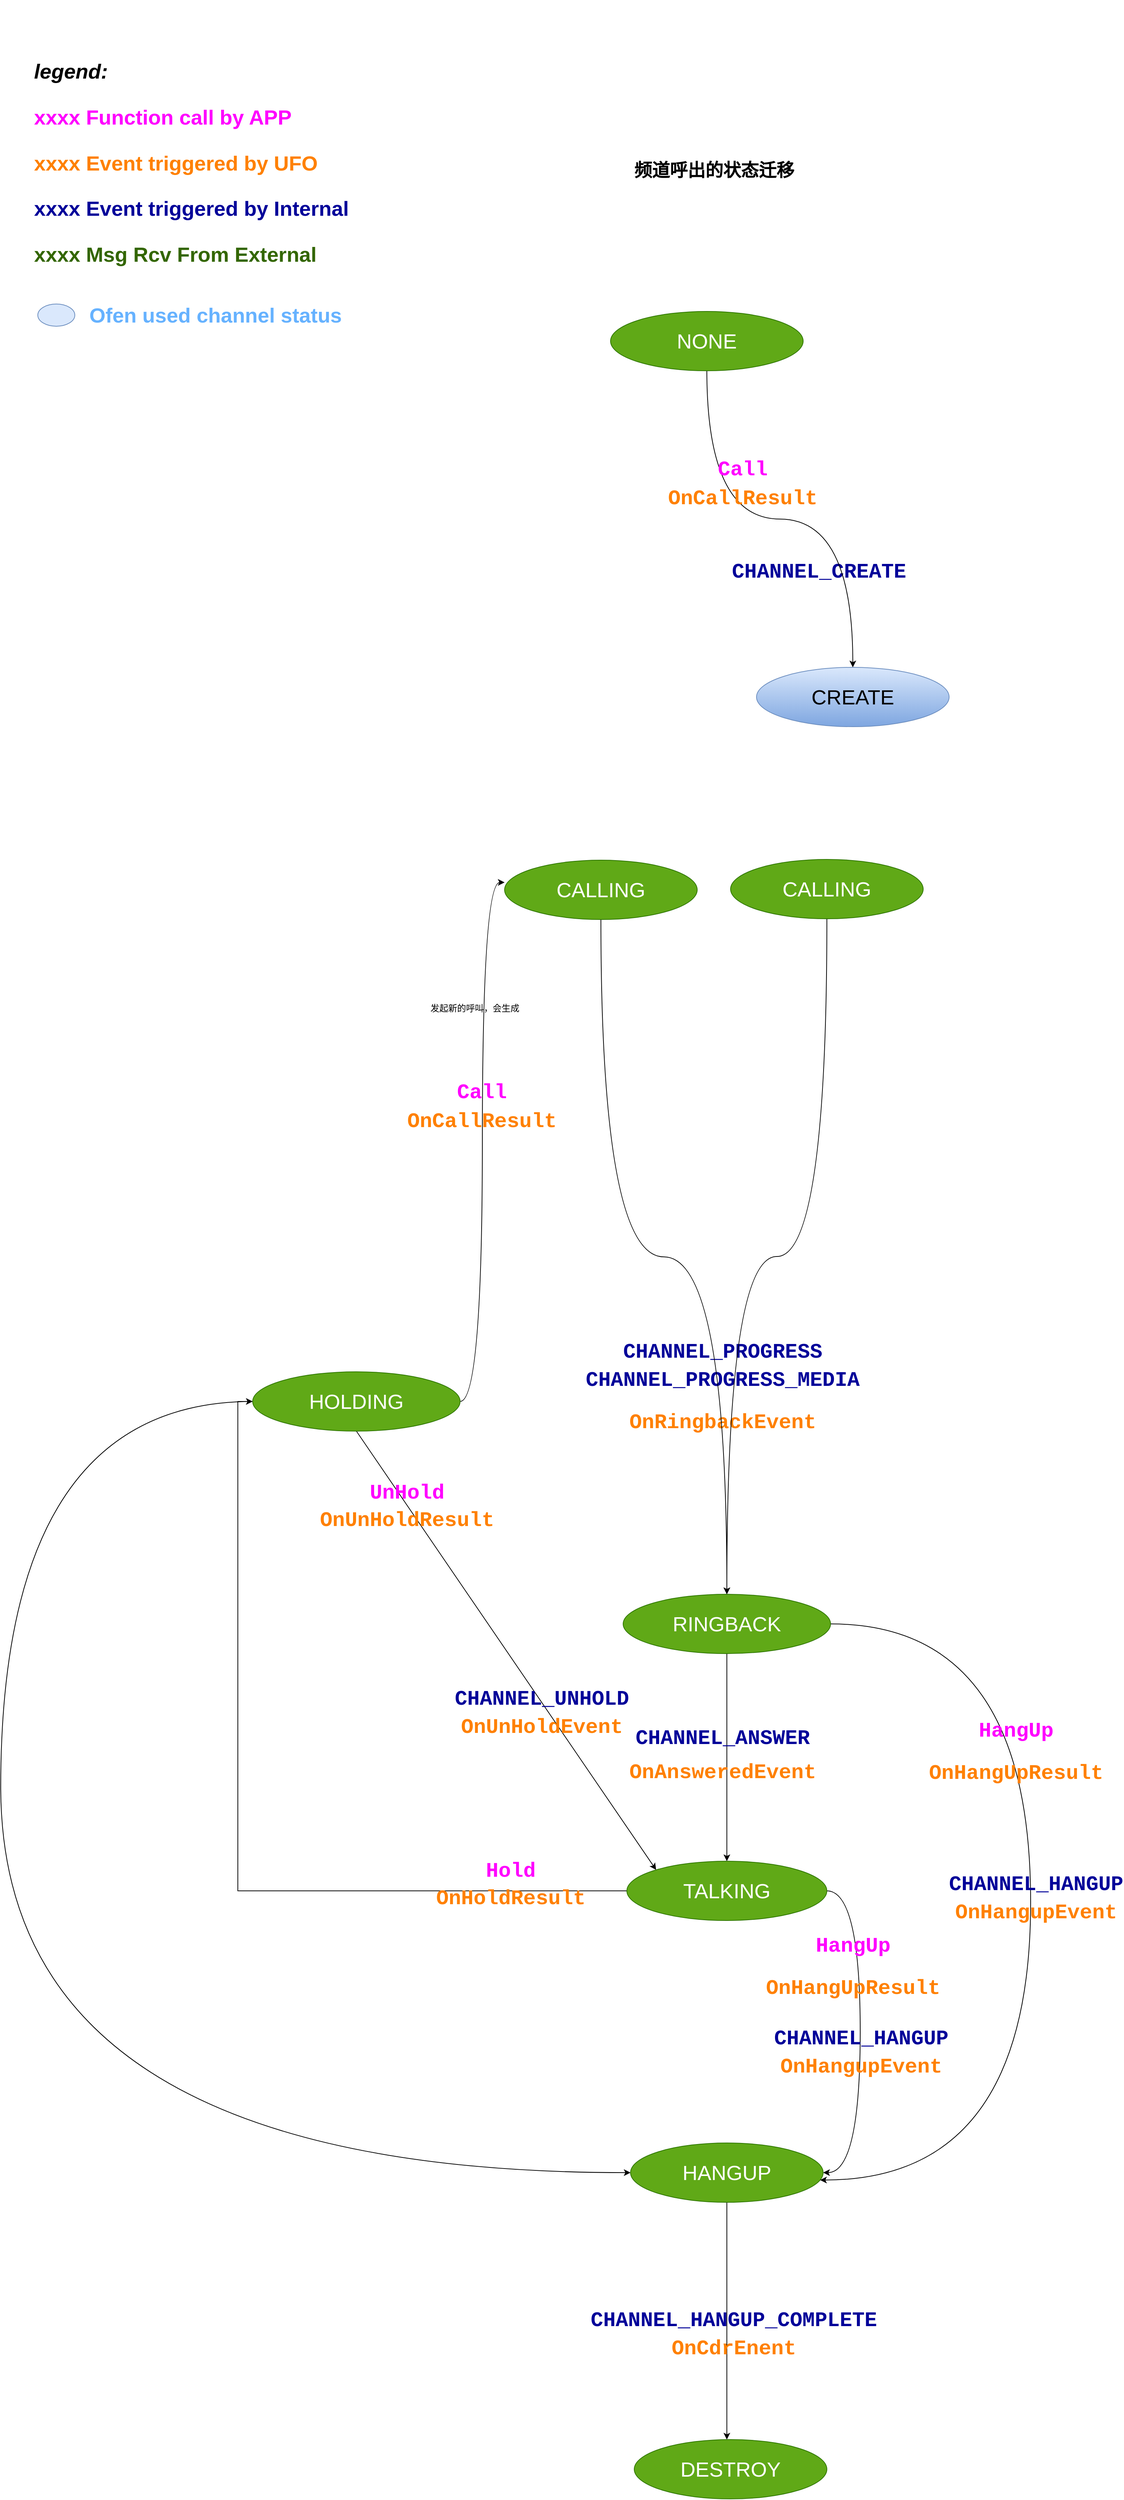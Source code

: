 <mxfile version="16.2.2" type="github">
  <diagram id="0HsWjf896FfIcGfxjxrg" name="第 1 页">
    <mxGraphModel dx="3197" dy="1287" grid="1" gridSize="10" guides="1" tooltips="1" connect="1" arrows="1" fold="1" page="1" pageScale="1" pageWidth="827" pageHeight="1169" math="0" shadow="0">
      <root>
        <mxCell id="0" />
        <mxCell id="1" parent="0" />
        <mxCell id="8vAzkIE3bh4ljM_OfiF3-1" value="&lt;h1&gt;频道呼出的状态迁移&lt;/h1&gt;&lt;p style=&quot;font-size: 20px&quot;&gt;&lt;br&gt;&lt;/p&gt;&lt;p style=&quot;font-size: 20px&quot;&gt;&lt;br&gt;&lt;/p&gt;&lt;p&gt;&lt;font color=&quot;#ff8000&quot;&gt;&lt;br&gt;&lt;/font&gt;&lt;/p&gt;&lt;p&gt;&lt;font color=&quot;#ff8000&quot;&gt;&lt;br&gt;&lt;/font&gt;&lt;/p&gt;&lt;p&gt;&lt;br&gt;&lt;/p&gt;" style="text;html=1;strokeColor=none;fillColor=none;spacing=5;spacingTop=-20;whiteSpace=wrap;overflow=hidden;rounded=0;" parent="1" vertex="1">
          <mxGeometry x="310" y="220" width="250" height="60" as="geometry" />
        </mxCell>
        <mxCell id="8vAzkIE3bh4ljM_OfiF3-29" value="&lt;h1 style=&quot;font-size: 28px&quot;&gt;&lt;font style=&quot;font-size: 28px&quot;&gt;&lt;br&gt;&lt;/font&gt;&lt;/h1&gt;&lt;p style=&quot;font-size: 28px&quot;&gt;&lt;font style=&quot;font-size: 28px&quot;&gt;&lt;b&gt;&lt;i&gt;legend:&lt;/i&gt;&lt;/b&gt;&lt;/font&gt;&lt;/p&gt;&lt;p style=&quot;font-size: 28px&quot;&gt;&lt;font color=&quot;#ff00ff&quot; style=&quot;font-size: 28px&quot;&gt;&lt;b&gt;xxxx Function call by APP&lt;/b&gt;&lt;/font&gt;&lt;/p&gt;&lt;p style=&quot;font-size: 28px&quot;&gt;&lt;font style=&quot;font-size: 28px&quot;&gt;&lt;b style=&quot;color: rgb(255 , 128 , 0)&quot;&gt;xxxx Event triggered&amp;nbsp;by UFO&lt;/b&gt;&lt;font color=&quot;#ff00ff&quot; style=&quot;font-size: 28px&quot;&gt;&lt;b&gt;&lt;br&gt;&lt;/b&gt;&lt;/font&gt;&lt;/font&gt;&lt;/p&gt;&lt;p style=&quot;font-size: 28px&quot;&gt;&lt;b&gt;&lt;font style=&quot;font-size: 28px&quot;&gt;&lt;font color=&quot;#000099&quot; style=&quot;font-size: 28px&quot;&gt;xxxx Event triggered&amp;nbsp;by Internal&lt;/font&gt;&lt;font color=&quot;#ff00ff&quot; style=&quot;font-size: 28px&quot;&gt;&lt;br&gt;&lt;/font&gt;&lt;/font&gt;&lt;/b&gt;&lt;/p&gt;&lt;p style=&quot;font-size: 28px&quot;&gt;&lt;font color=&quot;#336600&quot; style=&quot;font-size: 28px&quot;&gt;&lt;b&gt;xxxx Msg Rcv From External&lt;/b&gt;&lt;/font&gt;&lt;/p&gt;&lt;p style=&quot;font-size: 28px&quot;&gt;&lt;font style=&quot;font-size: 28px&quot;&gt;&lt;br&gt;&lt;/font&gt;&lt;/p&gt;&lt;p style=&quot;font-size: 28px&quot;&gt;&lt;font color=&quot;#ff8000&quot; style=&quot;font-size: 28px&quot;&gt;&lt;br&gt;&lt;/font&gt;&lt;/p&gt;&lt;p style=&quot;font-size: 28px&quot;&gt;&lt;font color=&quot;#ff8000&quot; style=&quot;font-size: 28px&quot;&gt;&lt;br&gt;&lt;/font&gt;&lt;/p&gt;&lt;p style=&quot;font-size: 28px&quot;&gt;&lt;br&gt;&lt;/p&gt;" style="text;html=1;strokeColor=none;fillColor=none;spacing=5;spacingTop=-20;whiteSpace=wrap;overflow=hidden;rounded=0;" parent="1" vertex="1">
          <mxGeometry x="-500" y="20" width="661" height="560" as="geometry" />
        </mxCell>
        <mxCell id="8vAzkIE3bh4ljM_OfiF3-30" value="&lt;font color=&quot;#66b2ff&quot; size=&quot;1&quot;&gt;&lt;b style=&quot;font-size: 28px&quot;&gt;Ofen used channel status&lt;/b&gt;&lt;/font&gt;" style="text;html=1;strokeColor=none;fillColor=none;align=center;verticalAlign=middle;whiteSpace=wrap;rounded=0;fontColor=#FF8000;strokeWidth=5;" parent="1" vertex="1">
          <mxGeometry x="-450" y="420" width="400" height="30" as="geometry" />
        </mxCell>
        <mxCell id="8vAzkIE3bh4ljM_OfiF3-31" value="" style="ellipse;whiteSpace=wrap;html=1;fillColor=#dae8fc;strokeColor=#6c8ebf;strokeWidth=1;" parent="1" vertex="1">
          <mxGeometry x="-490" y="420" width="50" height="30" as="geometry" />
        </mxCell>
        <mxCell id="8vAzkIE3bh4ljM_OfiF3-45" style="edgeStyle=orthogonalEdgeStyle;rounded=0;orthogonalLoop=1;jettySize=auto;html=1;entryX=0;entryY=0.375;entryDx=0;entryDy=0;curved=1;entryPerimeter=0;" parent="1" source="8vAzkIE3bh4ljM_OfiF3-34" target="SyPDCeyNVecFSC98UoBS-26" edge="1">
          <mxGeometry relative="1" as="geometry">
            <mxPoint x="120.0" y="850" as="targetPoint" />
          </mxGeometry>
        </mxCell>
        <mxCell id="8vAzkIE3bh4ljM_OfiF3-61" style="rounded=0;orthogonalLoop=1;jettySize=auto;html=1;exitX=0.5;exitY=1;exitDx=0;exitDy=0;entryX=0;entryY=0;entryDx=0;entryDy=0;" parent="1" source="8vAzkIE3bh4ljM_OfiF3-34" target="8vAzkIE3bh4ljM_OfiF3-37" edge="1">
          <mxGeometry relative="1" as="geometry" />
        </mxCell>
        <mxCell id="SyPDCeyNVecFSC98UoBS-15" style="edgeStyle=orthogonalEdgeStyle;curved=1;rounded=0;orthogonalLoop=1;jettySize=auto;html=1;entryX=0;entryY=0.5;entryDx=0;entryDy=0;fontFamily=Helvetica;fontSize=12;fontColor=default;" edge="1" parent="1" source="8vAzkIE3bh4ljM_OfiF3-34" target="8vAzkIE3bh4ljM_OfiF3-35">
          <mxGeometry relative="1" as="geometry">
            <Array as="points">
              <mxPoint x="-540" y="1900" />
              <mxPoint x="-540" y="2940" />
            </Array>
          </mxGeometry>
        </mxCell>
        <mxCell id="8vAzkIE3bh4ljM_OfiF3-34" value="&lt;font style=&quot;font-size: 28px&quot;&gt;HOLDING&lt;/font&gt;" style="ellipse;whiteSpace=wrap;html=1;fillColor=#60a917;strokeColor=#2D7600;fontColor=#ffffff;" parent="1" vertex="1">
          <mxGeometry x="-200" y="1860" width="280" height="80" as="geometry" />
        </mxCell>
        <mxCell id="SyPDCeyNVecFSC98UoBS-13" style="edgeStyle=orthogonalEdgeStyle;curved=1;rounded=0;orthogonalLoop=1;jettySize=auto;html=1;fontFamily=Helvetica;fontSize=12;fontColor=default;" edge="1" parent="1" source="8vAzkIE3bh4ljM_OfiF3-35">
          <mxGeometry relative="1" as="geometry">
            <mxPoint x="440.0" y="3300" as="targetPoint" />
          </mxGeometry>
        </mxCell>
        <mxCell id="8vAzkIE3bh4ljM_OfiF3-35" value="&lt;font style=&quot;font-size: 28px&quot;&gt;HANGUP&lt;/font&gt;" style="ellipse;whiteSpace=wrap;html=1;fillColor=#60a917;strokeColor=#2D7600;fontColor=#ffffff;" parent="1" vertex="1">
          <mxGeometry x="310" y="2900" width="260" height="80" as="geometry" />
        </mxCell>
        <mxCell id="8vAzkIE3bh4ljM_OfiF3-47" style="edgeStyle=orthogonalEdgeStyle;rounded=0;orthogonalLoop=1;jettySize=auto;html=1;entryX=0.5;entryY=0;entryDx=0;entryDy=0;" parent="1" source="8vAzkIE3bh4ljM_OfiF3-36" target="8vAzkIE3bh4ljM_OfiF3-37" edge="1">
          <mxGeometry relative="1" as="geometry" />
        </mxCell>
        <mxCell id="SyPDCeyNVecFSC98UoBS-12" style="edgeStyle=orthogonalEdgeStyle;curved=1;rounded=0;orthogonalLoop=1;jettySize=auto;html=1;fontFamily=Helvetica;fontSize=12;fontColor=default;" edge="1" parent="1" source="8vAzkIE3bh4ljM_OfiF3-36" target="8vAzkIE3bh4ljM_OfiF3-35">
          <mxGeometry relative="1" as="geometry">
            <mxPoint x="580.0" y="2950" as="targetPoint" />
            <Array as="points">
              <mxPoint x="850" y="2200" />
              <mxPoint x="850" y="2950" />
            </Array>
          </mxGeometry>
        </mxCell>
        <mxCell id="8vAzkIE3bh4ljM_OfiF3-36" value="&lt;font style=&quot;font-size: 28px&quot;&gt;RINGBACK&lt;/font&gt;" style="ellipse;whiteSpace=wrap;html=1;fillColor=#60a917;strokeColor=#2D7600;fontColor=#ffffff;" parent="1" vertex="1">
          <mxGeometry x="300" y="2160" width="280" height="80" as="geometry" />
        </mxCell>
        <mxCell id="SyPDCeyNVecFSC98UoBS-1" style="edgeStyle=orthogonalEdgeStyle;rounded=0;orthogonalLoop=1;jettySize=auto;html=1;entryX=0;entryY=0.5;entryDx=0;entryDy=0;fontFamily=Helvetica;fontSize=12;fontColor=default;" edge="1" parent="1" source="8vAzkIE3bh4ljM_OfiF3-37" target="8vAzkIE3bh4ljM_OfiF3-34">
          <mxGeometry relative="1" as="geometry" />
        </mxCell>
        <mxCell id="SyPDCeyNVecFSC98UoBS-11" style="edgeStyle=orthogonalEdgeStyle;rounded=0;orthogonalLoop=1;jettySize=auto;html=1;entryX=1;entryY=0.5;entryDx=0;entryDy=0;fontFamily=Helvetica;fontSize=12;fontColor=default;curved=1;exitX=1;exitY=0.5;exitDx=0;exitDy=0;" edge="1" parent="1" source="8vAzkIE3bh4ljM_OfiF3-37" target="8vAzkIE3bh4ljM_OfiF3-35">
          <mxGeometry relative="1" as="geometry">
            <Array as="points">
              <mxPoint x="620" y="2560" />
              <mxPoint x="620" y="2940" />
            </Array>
          </mxGeometry>
        </mxCell>
        <mxCell id="8vAzkIE3bh4ljM_OfiF3-37" value="&lt;font style=&quot;font-size: 28px&quot;&gt;TALKING&lt;/font&gt;" style="ellipse;whiteSpace=wrap;html=1;fillColor=#60a917;strokeColor=#2D7600;fontColor=#ffffff;" parent="1" vertex="1">
          <mxGeometry x="305" y="2520" width="270" height="80" as="geometry" />
        </mxCell>
        <mxCell id="8vAzkIE3bh4ljM_OfiF3-46" value="&lt;div style=&quot;font-family: &amp;#34;consolas&amp;#34; , &amp;#34;courier new&amp;#34; , monospace ; line-height: 19px&quot;&gt;&lt;div style=&quot;font-family: &amp;#34;consolas&amp;#34; , &amp;#34;courier new&amp;#34; , monospace ; line-height: 19px&quot;&gt;&lt;h1 class=&quot;topictitle1&quot;&gt;&lt;font color=&quot;#ff00ff&quot;&gt;&lt;span style=&quot;font-size: 28px&quot;&gt;Call&lt;/span&gt;&lt;/font&gt;&lt;/h1&gt;&lt;div style=&quot;font-size: 28px&quot;&gt;&lt;font style=&quot;font-size: 28px&quot; color=&quot;#ff8000&quot;&gt;OnCallResult&lt;/font&gt;&lt;/div&gt;&lt;div style=&quot;font-size: 28px&quot;&gt;&lt;br&gt;&lt;/div&gt;&lt;/div&gt;&lt;/div&gt;" style="edgeLabel;html=1;align=center;verticalAlign=middle;resizable=0;points=[];fontSize=15;fontColor=#CC00CC;labelBackgroundColor=none;fontStyle=1;" parent="1" vertex="1" connectable="0">
          <mxGeometry x="100" y="1460" as="geometry">
            <mxPoint x="9" y="42" as="offset" />
          </mxGeometry>
        </mxCell>
        <mxCell id="8vAzkIE3bh4ljM_OfiF3-48" value="&lt;div style=&quot;font-family: &amp;#34;consolas&amp;#34; , &amp;#34;courier new&amp;#34; , monospace ; line-height: 19px&quot;&gt;&lt;div style=&quot;font-family: &amp;#34;consolas&amp;#34; , &amp;#34;courier new&amp;#34; , monospace ; line-height: 19px&quot;&gt;&lt;font style=&quot;font-size: 28px&quot;&gt;CHANNEL_ANSWER&lt;/font&gt;&lt;/div&gt;&lt;div style=&quot;font-family: &amp;#34;consolas&amp;#34; , &amp;#34;courier new&amp;#34; , monospace ; line-height: 19px&quot;&gt;&lt;font style=&quot;font-size: 28px&quot;&gt;&lt;br&gt;&lt;/font&gt;&lt;/div&gt;&lt;div style=&quot;font-family: &amp;#34;consolas&amp;#34; , &amp;#34;courier new&amp;#34; , monospace ; line-height: 19px&quot;&gt;&lt;font style=&quot;font-size: 28px&quot; color=&quot;#ff8000&quot;&gt;OnAnsweredEvent&lt;/font&gt;&lt;/div&gt;&lt;div style=&quot;font-family: &amp;#34;consolas&amp;#34; , &amp;#34;courier new&amp;#34; , monospace ; line-height: 19px&quot;&gt;&lt;font style=&quot;font-size: 28px&quot;&gt;&lt;br&gt;&lt;/font&gt;&lt;/div&gt;&lt;/div&gt;" style="edgeLabel;html=1;align=center;verticalAlign=middle;resizable=0;points=[];fontSize=15;fontColor=#000099;labelBackgroundColor=none;fontStyle=1;" parent="1" vertex="1" connectable="0">
          <mxGeometry x="434" y="2390" as="geometry" />
        </mxCell>
        <mxCell id="8vAzkIE3bh4ljM_OfiF3-51" value="&lt;div style=&quot;font-family: &amp;#34;consolas&amp;#34; , &amp;#34;courier new&amp;#34; , monospace ; line-height: 19px ; font-size: 28px&quot;&gt;&lt;div style=&quot;font-family: &amp;#34;consolas&amp;#34; , &amp;#34;courier new&amp;#34; , monospace ; line-height: 19px&quot;&gt;&lt;h1 class=&quot;topictitle1&quot;&gt;&lt;font color=&quot;#ff00ff&quot; style=&quot;font-size: 28px&quot;&gt;HangUp&lt;/font&gt;&lt;/h1&gt;&lt;div&gt;&lt;font style=&quot;font-size: 28px&quot; color=&quot;#ff8000&quot;&gt;OnHangUpResult&lt;/font&gt;&lt;/div&gt;&lt;/div&gt;&lt;/div&gt;" style="edgeLabel;html=1;align=center;verticalAlign=middle;resizable=0;points=[];fontSize=15;fontColor=#CC00CC;labelBackgroundColor=none;fontStyle=1;" parent="1" vertex="1" connectable="0">
          <mxGeometry x="830" y="2350" as="geometry" />
        </mxCell>
        <mxCell id="8vAzkIE3bh4ljM_OfiF3-54" value="&lt;div style=&quot;font-family: &amp;#34;consolas&amp;#34; , &amp;#34;courier new&amp;#34; , monospace ; line-height: 19px ; font-size: 28px&quot;&gt;&lt;div style=&quot;font-family: &amp;#34;consolas&amp;#34; , &amp;#34;courier new&amp;#34; , monospace ; line-height: 19px&quot;&gt;&lt;h1 class=&quot;topictitle1&quot;&gt;&lt;font color=&quot;#ff00ff&quot; style=&quot;font-size: 28px&quot;&gt;HangUp&lt;/font&gt;&lt;/h1&gt;&lt;div&gt;&lt;font style=&quot;font-size: 28px&quot; color=&quot;#ff8000&quot;&gt;OnHangUpResult&lt;/font&gt;&lt;/div&gt;&lt;/div&gt;&lt;/div&gt;" style="edgeLabel;html=1;align=center;verticalAlign=middle;resizable=0;points=[];fontSize=15;fontColor=#CC00CC;labelBackgroundColor=none;fontStyle=1;" parent="1" vertex="1" connectable="0">
          <mxGeometry x="610" y="2640" as="geometry" />
        </mxCell>
        <mxCell id="8vAzkIE3bh4ljM_OfiF3-57" value="&lt;div style=&quot;font-family: &amp;#34;consolas&amp;#34; , &amp;#34;courier new&amp;#34; , monospace ; font-size: 28px ; line-height: 19px&quot;&gt;&lt;div style=&quot;font-family: &amp;#34;consolas&amp;#34; , &amp;#34;courier new&amp;#34; , monospace ; line-height: 19px ; font-size: 28px&quot;&gt;&lt;h1 class=&quot;topictitle1&quot; style=&quot;font-size: 28px&quot;&gt;&lt;font color=&quot;#ff00ff&quot; style=&quot;font-size: 28px&quot;&gt;UnHold&lt;/font&gt;&lt;/h1&gt;&lt;div style=&quot;font-size: 28px&quot;&gt;&lt;font style=&quot;font-size: 28px&quot; color=&quot;#ff8000&quot;&gt;OnUnHoldResult&lt;/font&gt;&lt;/div&gt;&lt;/div&gt;&lt;/div&gt;" style="edgeLabel;html=1;align=center;verticalAlign=middle;resizable=0;points=[];fontSize=28;fontColor=#CC00CC;labelBackgroundColor=none;fontStyle=1;" parent="1" vertex="1" connectable="0">
          <mxGeometry x="20" y="2030" as="geometry">
            <mxPoint x="-12" y="2" as="offset" />
          </mxGeometry>
        </mxCell>
        <mxCell id="8vAzkIE3bh4ljM_OfiF3-62" value="&lt;div style=&quot;font-family: &amp;#34;consolas&amp;#34; , &amp;#34;courier new&amp;#34; , monospace ; line-height: 19px ; font-size: 28px&quot;&gt;&lt;div style=&quot;font-family: &amp;#34;consolas&amp;#34; , &amp;#34;courier new&amp;#34; , monospace ; line-height: 19px ; font-size: 28px&quot;&gt;&lt;h1 class=&quot;topictitle1&quot; style=&quot;font-size: 28px&quot;&gt;&lt;font color=&quot;#ff00ff&quot; style=&quot;font-size: 28px&quot;&gt;Hold&lt;/font&gt;&lt;/h1&gt;&lt;div style=&quot;font-size: 28px&quot;&gt;&lt;font style=&quot;font-size: 28px&quot; color=&quot;#ff8000&quot;&gt;OnHoldResult&lt;/font&gt;&lt;/div&gt;&lt;/div&gt;&lt;/div&gt;" style="edgeLabel;html=1;align=center;verticalAlign=middle;resizable=0;points=[];fontSize=28;fontColor=#CC00CC;labelBackgroundColor=none;fontStyle=1;" parent="1" vertex="1" connectable="0">
          <mxGeometry x="160" y="2540" as="geometry">
            <mxPoint x="-12" y="2" as="offset" />
          </mxGeometry>
        </mxCell>
        <mxCell id="8vAzkIE3bh4ljM_OfiF3-64" value="&lt;div style=&quot;font-family: &amp;#34;consolas&amp;#34; , &amp;#34;courier new&amp;#34; , monospace ; line-height: 19px&quot;&gt;&lt;font style=&quot;font-size: 28px&quot;&gt;CHANNEL_HANGUP_COMPLETE&lt;/font&gt;&lt;/div&gt;&lt;div style=&quot;font-family: &amp;#34;consolas&amp;#34; , &amp;#34;courier new&amp;#34; , monospace ; line-height: 19px&quot;&gt;&lt;font style=&quot;font-size: 28px&quot;&gt;&lt;br&gt;&lt;/font&gt;&lt;/div&gt;&lt;div style=&quot;font-family: &amp;#34;consolas&amp;#34; , &amp;#34;courier new&amp;#34; , monospace ; line-height: 19px&quot;&gt;&lt;font style=&quot;font-size: 28px&quot; color=&quot;#ff8000&quot;&gt;OnCdrEnent&lt;/font&gt;&lt;/div&gt;" style="edgeLabel;html=1;align=center;verticalAlign=middle;resizable=0;points=[];fontSize=28;fontColor=#000099;labelBackgroundColor=none;fontStyle=1" parent="1" vertex="1" connectable="0">
          <mxGeometry x="200" y="3070" as="geometry">
            <mxPoint x="249" y="88" as="offset" />
          </mxGeometry>
        </mxCell>
        <mxCell id="8vAzkIE3bh4ljM_OfiF3-65" value="&lt;div style=&quot;font-family: &amp;#34;consolas&amp;#34; , &amp;#34;courier new&amp;#34; , monospace ; line-height: 19px&quot;&gt;&lt;font style=&quot;font-size: 28px&quot;&gt;CHANNEL_CREATE&lt;/font&gt;&lt;/div&gt;&lt;div style=&quot;font-family: &amp;#34;consolas&amp;#34; , &amp;#34;courier new&amp;#34; , monospace ; line-height: 19px&quot;&gt;&lt;font style=&quot;font-size: 28px&quot;&gt;&lt;br&gt;&lt;/font&gt;&lt;/div&gt;&lt;div style=&quot;font-family: &amp;#34;consolas&amp;#34; , &amp;#34;courier new&amp;#34; , monospace ; line-height: 19px&quot;&gt;&lt;br&gt;&lt;/div&gt;" style="edgeLabel;html=1;align=center;verticalAlign=middle;resizable=0;points=[];fontSize=28;fontColor=#000099;labelBackgroundColor=none;fontStyle=1" parent="1" vertex="1" connectable="0">
          <mxGeometry x="564" y="800" as="geometry" />
        </mxCell>
        <mxCell id="8vAzkIE3bh4ljM_OfiF3-66" value="&lt;div style=&quot;font-family: &amp;#34;consolas&amp;#34; , &amp;#34;courier new&amp;#34; , monospace ; line-height: 19px&quot;&gt;&lt;font style=&quot;font-size: 28px&quot;&gt;CHANNEL_UNHOLD&lt;/font&gt;&lt;/div&gt;&lt;div style=&quot;font-family: &amp;#34;consolas&amp;#34; , &amp;#34;courier new&amp;#34; , monospace ; line-height: 19px&quot;&gt;&lt;font style=&quot;font-size: 28px&quot;&gt;&lt;br&gt;&lt;/font&gt;&lt;/div&gt;&lt;div style=&quot;font-family: &amp;#34;consolas&amp;#34; , &amp;#34;courier new&amp;#34; , monospace ; line-height: 19px&quot;&gt;&lt;font style=&quot;font-size: 28px&quot; color=&quot;#ff8000&quot;&gt;OnUnHoldEvent&lt;/font&gt;&lt;br&gt;&lt;/div&gt;" style="edgeLabel;html=1;align=center;verticalAlign=middle;resizable=0;points=[];fontSize=28;fontColor=#000099;labelBackgroundColor=none;fontStyle=1" parent="1" vertex="1" connectable="0">
          <mxGeometry x="190" y="2320" as="geometry" />
        </mxCell>
        <mxCell id="8vAzkIE3bh4ljM_OfiF3-67" value="&lt;div style=&quot;font-family: &amp;#34;consolas&amp;#34; , &amp;#34;courier new&amp;#34; , monospace ; line-height: 19px&quot;&gt;&lt;font style=&quot;font-size: 28px&quot;&gt;CHANNEL_HANGUP&lt;/font&gt;&lt;/div&gt;&lt;div style=&quot;font-family: &amp;#34;consolas&amp;#34; , &amp;#34;courier new&amp;#34; , monospace ; line-height: 19px&quot;&gt;&lt;font style=&quot;font-size: 28px&quot;&gt;&lt;br&gt;&lt;/font&gt;&lt;/div&gt;&lt;div style=&quot;font-family: &amp;#34;consolas&amp;#34; , &amp;#34;courier new&amp;#34; , monospace ; line-height: 19px&quot;&gt;&lt;font style=&quot;font-size: 28px&quot; color=&quot;#ff8000&quot;&gt;OnHangupEvent&lt;/font&gt;&lt;br&gt;&lt;/div&gt;" style="edgeLabel;html=1;align=center;verticalAlign=middle;resizable=0;points=[];fontSize=28;fontColor=#000099;labelBackgroundColor=none;fontStyle=1" parent="1" vertex="1" connectable="0">
          <mxGeometry x="530" y="2750" as="geometry">
            <mxPoint x="91" y="28" as="offset" />
          </mxGeometry>
        </mxCell>
        <mxCell id="8vAzkIE3bh4ljM_OfiF3-68" value="&lt;div style=&quot;font-family: &amp;#34;consolas&amp;#34; , &amp;#34;courier new&amp;#34; , monospace ; line-height: 19px&quot;&gt;&lt;font style=&quot;font-size: 28px&quot;&gt;CHANNEL_HANGUP&lt;/font&gt;&lt;/div&gt;&lt;div style=&quot;font-family: &amp;#34;consolas&amp;#34; , &amp;#34;courier new&amp;#34; , monospace ; line-height: 19px&quot;&gt;&lt;font style=&quot;font-size: 28px&quot;&gt;&lt;br&gt;&lt;/font&gt;&lt;/div&gt;&lt;div style=&quot;font-family: &amp;#34;consolas&amp;#34; , &amp;#34;courier new&amp;#34; , monospace ; line-height: 19px&quot;&gt;&lt;font style=&quot;font-size: 28px&quot; color=&quot;#ff8000&quot;&gt;OnHangupEvent&lt;/font&gt;&lt;br&gt;&lt;/div&gt;" style="edgeLabel;html=1;align=center;verticalAlign=middle;resizable=0;points=[];fontSize=28;fontColor=#000099;labelBackgroundColor=none;fontStyle=1" parent="1" vertex="1" connectable="0">
          <mxGeometry x="857" y="2570" as="geometry" />
        </mxCell>
        <mxCell id="SyPDCeyNVecFSC98UoBS-3" value="&lt;div style=&quot;font-family: &amp;#34;consolas&amp;#34; , &amp;#34;courier new&amp;#34; , monospace ; line-height: 19px ; font-size: 28px&quot;&gt;&lt;font style=&quot;font-size: 28px&quot;&gt;CHANNEL_PROGRESS&lt;/font&gt;&lt;/div&gt;&lt;div style=&quot;font-family: &amp;#34;consolas&amp;#34; , &amp;#34;courier new&amp;#34; , monospace ; line-height: 19px ; font-size: 28px&quot;&gt;&lt;font style=&quot;font-size: 28px&quot;&gt;&lt;br&gt;&lt;/font&gt;&lt;/div&gt;&lt;div style=&quot;font-family: &amp;#34;consolas&amp;#34; , &amp;#34;courier new&amp;#34; , monospace ; line-height: 19px ; font-size: 28px&quot;&gt;&lt;div style=&quot;font-family: &amp;#34;consolas&amp;#34; , &amp;#34;courier new&amp;#34; , monospace ; line-height: 19px&quot;&gt;&lt;font style=&quot;font-size: 28px&quot;&gt;CHANNEL_PROGRESS_MEDIA&lt;/font&gt;&lt;/div&gt;&lt;div style=&quot;font-family: &amp;#34;consolas&amp;#34; , &amp;#34;courier new&amp;#34; , monospace ; line-height: 19px&quot;&gt;&lt;font style=&quot;font-size: 28px&quot;&gt;&lt;br&gt;&lt;/font&gt;&lt;/div&gt;&lt;div style=&quot;font-family: &amp;#34;consolas&amp;#34; , &amp;#34;courier new&amp;#34; , monospace ; line-height: 19px&quot;&gt;&lt;font style=&quot;font-size: 28px&quot;&gt;&lt;br&gt;&lt;/font&gt;&lt;/div&gt;&lt;div style=&quot;font-family: &amp;#34;consolas&amp;#34; , &amp;#34;courier new&amp;#34; , monospace ; line-height: 19px&quot;&gt;&lt;font style=&quot;font-size: 28px&quot; color=&quot;#ff8000&quot;&gt;OnRingbackEvent&lt;/font&gt;&lt;/div&gt;&lt;/div&gt;" style="edgeLabel;html=1;align=center;verticalAlign=middle;resizable=0;points=[];fontSize=15;fontColor=#000099;labelBackgroundColor=none;fontStyle=1;" vertex="1" connectable="0" parent="1">
          <mxGeometry x="434.0" y="1880.002" as="geometry" />
        </mxCell>
        <mxCell id="SyPDCeyNVecFSC98UoBS-14" value="&lt;font style=&quot;font-size: 28px&quot;&gt;DESTROY&lt;/font&gt;" style="ellipse;whiteSpace=wrap;html=1;fillColor=#60a917;strokeColor=#2D7600;fontColor=#ffffff;" vertex="1" parent="1">
          <mxGeometry x="315" y="3300" width="260" height="80" as="geometry" />
        </mxCell>
        <mxCell id="SyPDCeyNVecFSC98UoBS-22" style="edgeStyle=orthogonalEdgeStyle;curved=1;rounded=0;orthogonalLoop=1;jettySize=auto;html=1;fontFamily=Helvetica;fontSize=12;fontColor=default;entryX=0.5;entryY=0;entryDx=0;entryDy=0;" edge="1" parent="1" source="SyPDCeyNVecFSC98UoBS-18" target="SyPDCeyNVecFSC98UoBS-34">
          <mxGeometry relative="1" as="geometry" />
        </mxCell>
        <mxCell id="SyPDCeyNVecFSC98UoBS-18" value="&lt;span style=&quot;font-size: 28px&quot;&gt;NONE&lt;/span&gt;" style="ellipse;whiteSpace=wrap;html=1;fillColor=#60a917;strokeColor=#2D7600;fontColor=#ffffff;" vertex="1" parent="1">
          <mxGeometry x="283" y="430" width="260" height="80" as="geometry" />
        </mxCell>
        <mxCell id="SyPDCeyNVecFSC98UoBS-24" style="edgeStyle=orthogonalEdgeStyle;curved=1;rounded=0;orthogonalLoop=1;jettySize=auto;html=1;entryX=0.5;entryY=0;entryDx=0;entryDy=0;fontFamily=Helvetica;fontSize=12;fontColor=default;" edge="1" parent="1" source="SyPDCeyNVecFSC98UoBS-21" target="8vAzkIE3bh4ljM_OfiF3-36">
          <mxGeometry relative="1" as="geometry">
            <mxPoint x="580" y="1260" as="targetPoint" />
          </mxGeometry>
        </mxCell>
        <mxCell id="SyPDCeyNVecFSC98UoBS-21" value="&lt;font style=&quot;font-size: 28px&quot;&gt;CALLING&lt;/font&gt;" style="ellipse;whiteSpace=wrap;html=1;fillColor=#60a917;strokeColor=#2D7600;fontColor=#ffffff;" vertex="1" parent="1">
          <mxGeometry x="445" y="1169" width="260" height="80" as="geometry" />
        </mxCell>
        <mxCell id="SyPDCeyNVecFSC98UoBS-23" value="&lt;div style=&quot;font-family: &amp;#34;consolas&amp;#34; , &amp;#34;courier new&amp;#34; , monospace ; line-height: 19px&quot;&gt;&lt;div style=&quot;font-family: &amp;#34;consolas&amp;#34; , &amp;#34;courier new&amp;#34; , monospace ; line-height: 19px&quot;&gt;&lt;h1 class=&quot;topictitle1&quot;&gt;&lt;font color=&quot;#ff00ff&quot;&gt;&lt;span style=&quot;font-size: 28px&quot;&gt;Call&lt;/span&gt;&lt;/font&gt;&lt;/h1&gt;&lt;div style=&quot;font-size: 28px&quot;&gt;&lt;font style=&quot;font-size: 28px&quot; color=&quot;#ff8000&quot;&gt;OnCallResult&lt;/font&gt;&lt;/div&gt;&lt;/div&gt;&lt;/div&gt;" style="edgeLabel;html=1;align=center;verticalAlign=middle;resizable=0;points=[];fontSize=15;fontColor=#CC00CC;labelBackgroundColor=none;fontStyle=1;" vertex="1" connectable="0" parent="1">
          <mxGeometry x="445" y="690" as="geometry">
            <mxPoint x="16" y="-38" as="offset" />
          </mxGeometry>
        </mxCell>
        <mxCell id="SyPDCeyNVecFSC98UoBS-27" style="edgeStyle=orthogonalEdgeStyle;curved=1;rounded=0;orthogonalLoop=1;jettySize=auto;html=1;fontFamily=Helvetica;fontSize=12;fontColor=default;" edge="1" parent="1" source="SyPDCeyNVecFSC98UoBS-26" target="8vAzkIE3bh4ljM_OfiF3-36">
          <mxGeometry relative="1" as="geometry">
            <mxPoint x="280" y="1260" as="targetPoint" />
          </mxGeometry>
        </mxCell>
        <mxCell id="SyPDCeyNVecFSC98UoBS-26" value="&lt;font style=&quot;font-size: 28px&quot;&gt;CALLING&lt;/font&gt;" style="ellipse;whiteSpace=wrap;html=1;fillColor=#60a917;strokeColor=#2D7600;fontColor=#ffffff;" vertex="1" parent="1">
          <mxGeometry x="140" y="1170" width="260" height="80" as="geometry" />
        </mxCell>
        <mxCell id="SyPDCeyNVecFSC98UoBS-32" value="发起新的呼叫，会生成" style="text;html=1;strokeColor=none;fillColor=none;align=center;verticalAlign=middle;whiteSpace=wrap;rounded=0;fontFamily=Helvetica;fontSize=12;fontColor=default;" vertex="1" parent="1">
          <mxGeometry x="-60" y="1290" width="320" height="160" as="geometry" />
        </mxCell>
        <mxCell id="SyPDCeyNVecFSC98UoBS-34" value="&lt;font style=&quot;font-size: 28px&quot;&gt;CREATE&lt;/font&gt;" style="ellipse;whiteSpace=wrap;html=1;fillColor=#dae8fc;strokeColor=#6c8ebf;gradientColor=#7ea6e0;" vertex="1" parent="1">
          <mxGeometry x="480" y="910" width="260" height="80" as="geometry" />
        </mxCell>
      </root>
    </mxGraphModel>
  </diagram>
</mxfile>

